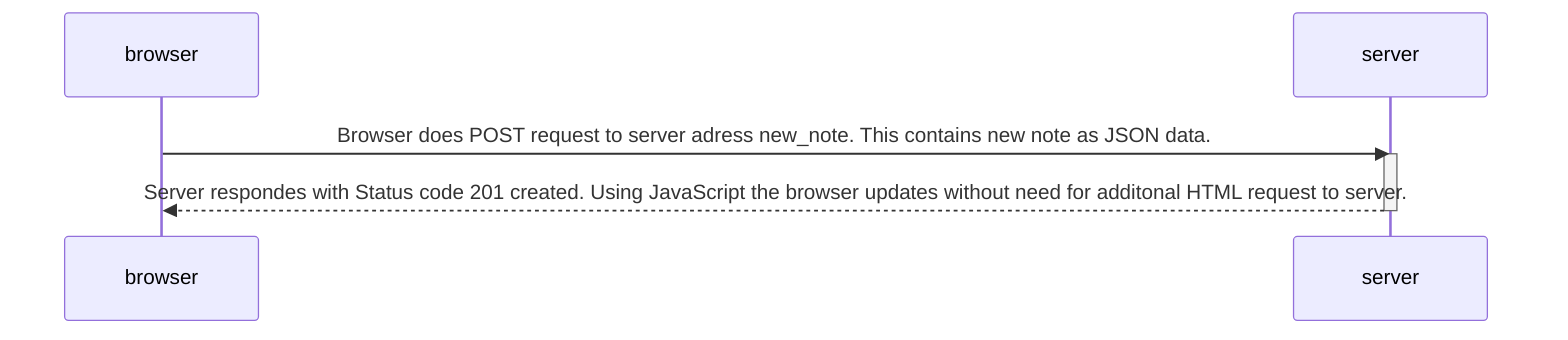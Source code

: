 sequenceDiagram
participant browser
participant server

    browser->>server: Browser does POST request to server adress new_note. This contains new note as JSON data.
    activate server
    server-->>browser: Server respondes with Status code 201 created. Using JavaScript the browser updates without need for additonal HTML request to server. 
    deactivate server